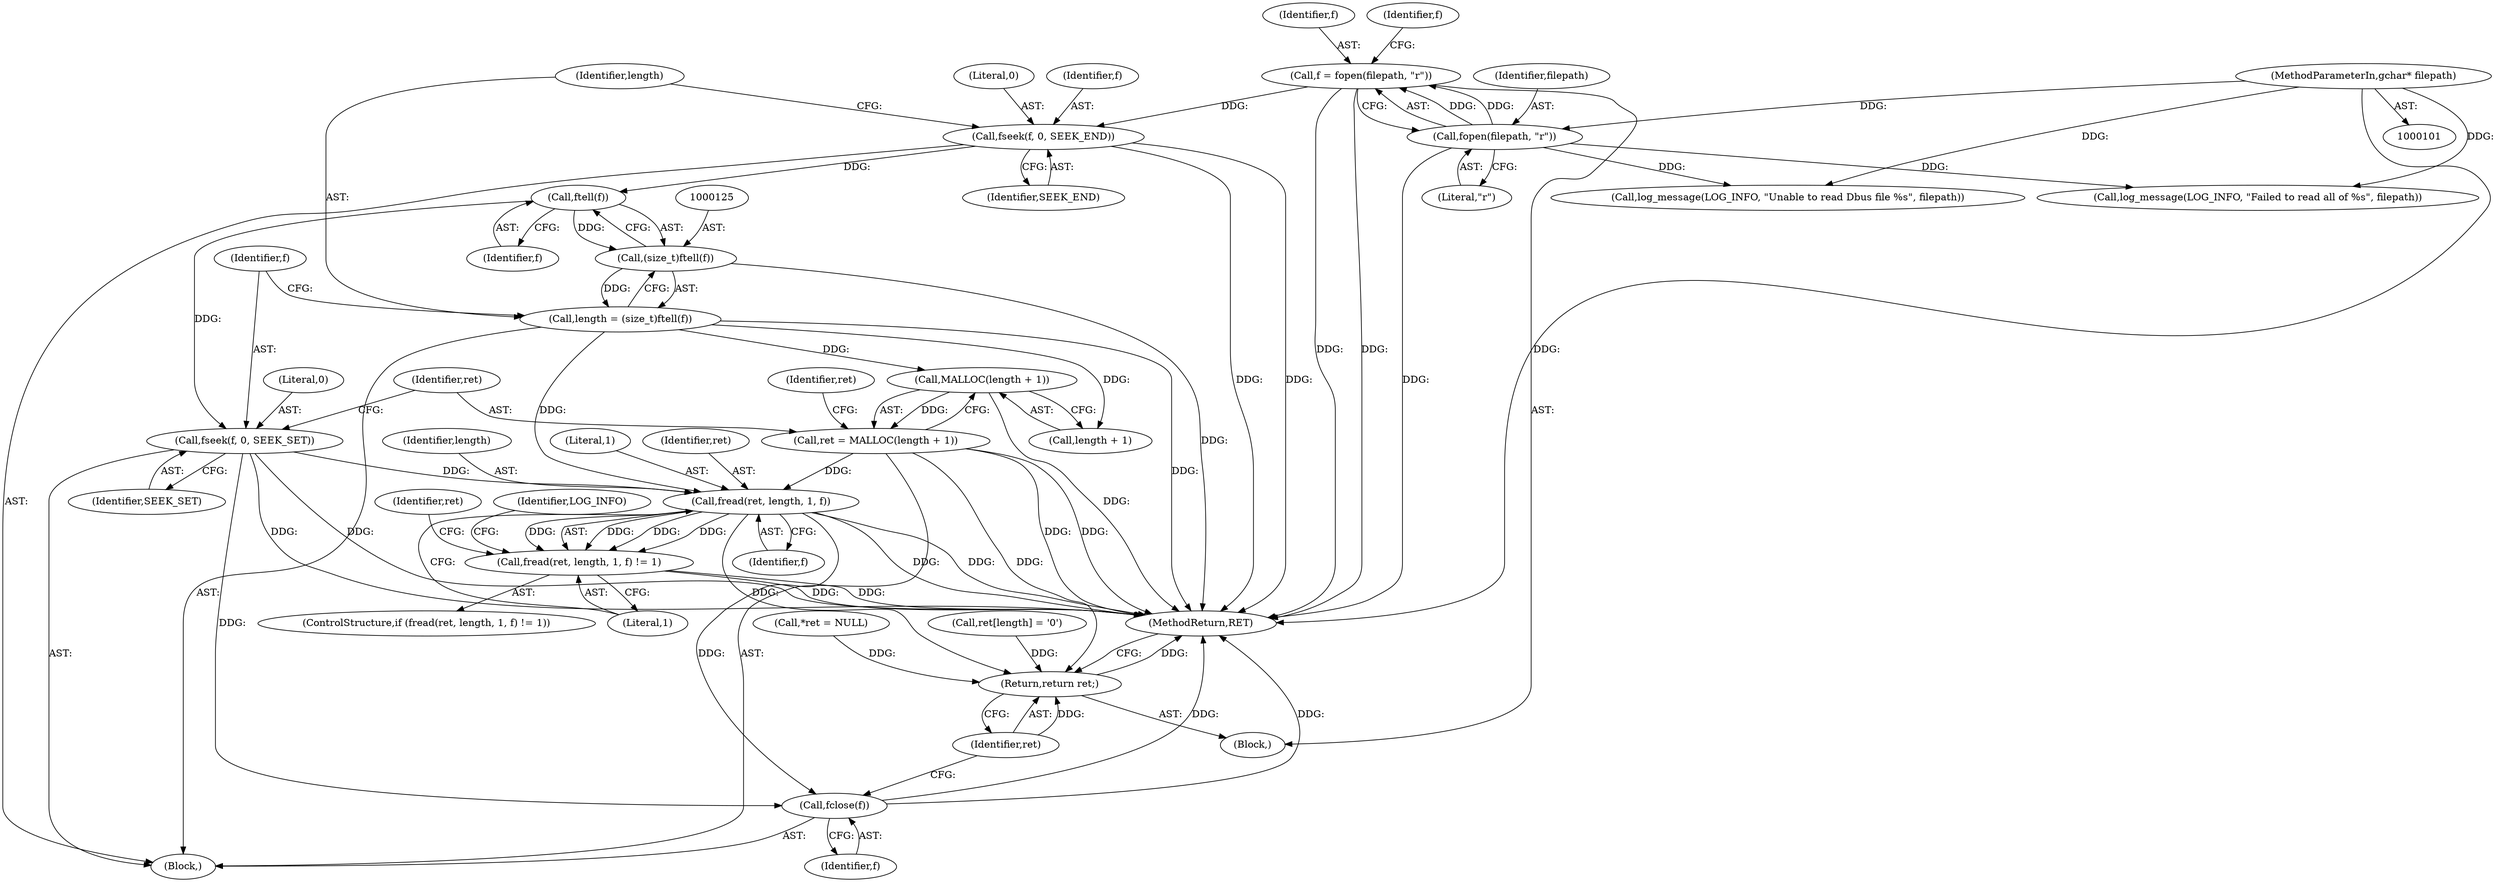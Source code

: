 digraph "0_keepalived_04f2d32871bb3b11d7dc024039952f2fe2750306_2@API" {
"1000143" [label="(Call,fread(ret, length, 1, f))"];
"1000132" [label="(Call,ret = MALLOC(length + 1))"];
"1000134" [label="(Call,MALLOC(length + 1))"];
"1000122" [label="(Call,length = (size_t)ftell(f))"];
"1000124" [label="(Call,(size_t)ftell(f))"];
"1000126" [label="(Call,ftell(f))"];
"1000118" [label="(Call,fseek(f, 0, SEEK_END))"];
"1000110" [label="(Call,f = fopen(filepath, \"r\"))"];
"1000112" [label="(Call,fopen(filepath, \"r\"))"];
"1000102" [label="(MethodParameterIn,gchar* filepath)"];
"1000128" [label="(Call,fseek(f, 0, SEEK_SET))"];
"1000142" [label="(Call,fread(ret, length, 1, f) != 1)"];
"1000164" [label="(Call,fclose(f))"];
"1000166" [label="(Return,return ret;)"];
"1000110" [label="(Call,f = fopen(filepath, \"r\"))"];
"1000156" [label="(Identifier,ret)"];
"1000111" [label="(Identifier,f)"];
"1000112" [label="(Call,fopen(filepath, \"r\"))"];
"1000151" [label="(Identifier,LOG_INFO)"];
"1000148" [label="(Literal,1)"];
"1000114" [label="(Literal,\"r\")"];
"1000146" [label="(Literal,1)"];
"1000150" [label="(Call,log_message(LOG_INFO, \"Failed to read all of %s\", filepath))"];
"1000116" [label="(Identifier,f)"];
"1000117" [label="(Block,)"];
"1000141" [label="(ControlStructure,if (fread(ret, length, 1, f) != 1))"];
"1000165" [label="(Identifier,f)"];
"1000166" [label="(Return,return ret;)"];
"1000121" [label="(Identifier,SEEK_END)"];
"1000139" [label="(Identifier,ret)"];
"1000154" [label="(Call,ret[length] = '\0')"];
"1000127" [label="(Identifier,f)"];
"1000120" [label="(Literal,0)"];
"1000131" [label="(Identifier,SEEK_SET)"];
"1000160" [label="(Call,log_message(LOG_INFO, \"Unable to read Dbus file %s\", filepath))"];
"1000103" [label="(Block,)"];
"1000144" [label="(Identifier,ret)"];
"1000102" [label="(MethodParameterIn,gchar* filepath)"];
"1000126" [label="(Call,ftell(f))"];
"1000128" [label="(Call,fseek(f, 0, SEEK_SET))"];
"1000145" [label="(Identifier,length)"];
"1000164" [label="(Call,fclose(f))"];
"1000107" [label="(Call,*ret = NULL)"];
"1000130" [label="(Literal,0)"];
"1000129" [label="(Identifier,f)"];
"1000132" [label="(Call,ret = MALLOC(length + 1))"];
"1000119" [label="(Identifier,f)"];
"1000167" [label="(Identifier,ret)"];
"1000123" [label="(Identifier,length)"];
"1000124" [label="(Call,(size_t)ftell(f))"];
"1000147" [label="(Identifier,f)"];
"1000133" [label="(Identifier,ret)"];
"1000142" [label="(Call,fread(ret, length, 1, f) != 1)"];
"1000118" [label="(Call,fseek(f, 0, SEEK_END))"];
"1000168" [label="(MethodReturn,RET)"];
"1000113" [label="(Identifier,filepath)"];
"1000135" [label="(Call,length + 1)"];
"1000122" [label="(Call,length = (size_t)ftell(f))"];
"1000134" [label="(Call,MALLOC(length + 1))"];
"1000143" [label="(Call,fread(ret, length, 1, f))"];
"1000143" -> "1000142"  [label="AST: "];
"1000143" -> "1000147"  [label="CFG: "];
"1000144" -> "1000143"  [label="AST: "];
"1000145" -> "1000143"  [label="AST: "];
"1000146" -> "1000143"  [label="AST: "];
"1000147" -> "1000143"  [label="AST: "];
"1000148" -> "1000143"  [label="CFG: "];
"1000143" -> "1000168"  [label="DDG: "];
"1000143" -> "1000168"  [label="DDG: "];
"1000143" -> "1000142"  [label="DDG: "];
"1000143" -> "1000142"  [label="DDG: "];
"1000143" -> "1000142"  [label="DDG: "];
"1000143" -> "1000142"  [label="DDG: "];
"1000132" -> "1000143"  [label="DDG: "];
"1000122" -> "1000143"  [label="DDG: "];
"1000128" -> "1000143"  [label="DDG: "];
"1000143" -> "1000164"  [label="DDG: "];
"1000143" -> "1000166"  [label="DDG: "];
"1000132" -> "1000117"  [label="AST: "];
"1000132" -> "1000134"  [label="CFG: "];
"1000133" -> "1000132"  [label="AST: "];
"1000134" -> "1000132"  [label="AST: "];
"1000139" -> "1000132"  [label="CFG: "];
"1000132" -> "1000168"  [label="DDG: "];
"1000132" -> "1000168"  [label="DDG: "];
"1000134" -> "1000132"  [label="DDG: "];
"1000132" -> "1000166"  [label="DDG: "];
"1000134" -> "1000135"  [label="CFG: "];
"1000135" -> "1000134"  [label="AST: "];
"1000134" -> "1000168"  [label="DDG: "];
"1000122" -> "1000134"  [label="DDG: "];
"1000122" -> "1000117"  [label="AST: "];
"1000122" -> "1000124"  [label="CFG: "];
"1000123" -> "1000122"  [label="AST: "];
"1000124" -> "1000122"  [label="AST: "];
"1000129" -> "1000122"  [label="CFG: "];
"1000122" -> "1000168"  [label="DDG: "];
"1000124" -> "1000122"  [label="DDG: "];
"1000122" -> "1000135"  [label="DDG: "];
"1000124" -> "1000126"  [label="CFG: "];
"1000125" -> "1000124"  [label="AST: "];
"1000126" -> "1000124"  [label="AST: "];
"1000124" -> "1000168"  [label="DDG: "];
"1000126" -> "1000124"  [label="DDG: "];
"1000126" -> "1000127"  [label="CFG: "];
"1000127" -> "1000126"  [label="AST: "];
"1000118" -> "1000126"  [label="DDG: "];
"1000126" -> "1000128"  [label="DDG: "];
"1000118" -> "1000117"  [label="AST: "];
"1000118" -> "1000121"  [label="CFG: "];
"1000119" -> "1000118"  [label="AST: "];
"1000120" -> "1000118"  [label="AST: "];
"1000121" -> "1000118"  [label="AST: "];
"1000123" -> "1000118"  [label="CFG: "];
"1000118" -> "1000168"  [label="DDG: "];
"1000118" -> "1000168"  [label="DDG: "];
"1000110" -> "1000118"  [label="DDG: "];
"1000110" -> "1000103"  [label="AST: "];
"1000110" -> "1000112"  [label="CFG: "];
"1000111" -> "1000110"  [label="AST: "];
"1000112" -> "1000110"  [label="AST: "];
"1000116" -> "1000110"  [label="CFG: "];
"1000110" -> "1000168"  [label="DDG: "];
"1000110" -> "1000168"  [label="DDG: "];
"1000112" -> "1000110"  [label="DDG: "];
"1000112" -> "1000110"  [label="DDG: "];
"1000112" -> "1000114"  [label="CFG: "];
"1000113" -> "1000112"  [label="AST: "];
"1000114" -> "1000112"  [label="AST: "];
"1000112" -> "1000168"  [label="DDG: "];
"1000102" -> "1000112"  [label="DDG: "];
"1000112" -> "1000150"  [label="DDG: "];
"1000112" -> "1000160"  [label="DDG: "];
"1000102" -> "1000101"  [label="AST: "];
"1000102" -> "1000168"  [label="DDG: "];
"1000102" -> "1000150"  [label="DDG: "];
"1000102" -> "1000160"  [label="DDG: "];
"1000128" -> "1000117"  [label="AST: "];
"1000128" -> "1000131"  [label="CFG: "];
"1000129" -> "1000128"  [label="AST: "];
"1000130" -> "1000128"  [label="AST: "];
"1000131" -> "1000128"  [label="AST: "];
"1000133" -> "1000128"  [label="CFG: "];
"1000128" -> "1000168"  [label="DDG: "];
"1000128" -> "1000168"  [label="DDG: "];
"1000128" -> "1000164"  [label="DDG: "];
"1000142" -> "1000141"  [label="AST: "];
"1000142" -> "1000148"  [label="CFG: "];
"1000148" -> "1000142"  [label="AST: "];
"1000151" -> "1000142"  [label="CFG: "];
"1000156" -> "1000142"  [label="CFG: "];
"1000142" -> "1000168"  [label="DDG: "];
"1000142" -> "1000168"  [label="DDG: "];
"1000164" -> "1000117"  [label="AST: "];
"1000164" -> "1000165"  [label="CFG: "];
"1000165" -> "1000164"  [label="AST: "];
"1000167" -> "1000164"  [label="CFG: "];
"1000164" -> "1000168"  [label="DDG: "];
"1000164" -> "1000168"  [label="DDG: "];
"1000166" -> "1000103"  [label="AST: "];
"1000166" -> "1000167"  [label="CFG: "];
"1000167" -> "1000166"  [label="AST: "];
"1000168" -> "1000166"  [label="CFG: "];
"1000166" -> "1000168"  [label="DDG: "];
"1000167" -> "1000166"  [label="DDG: "];
"1000107" -> "1000166"  [label="DDG: "];
"1000154" -> "1000166"  [label="DDG: "];
}
